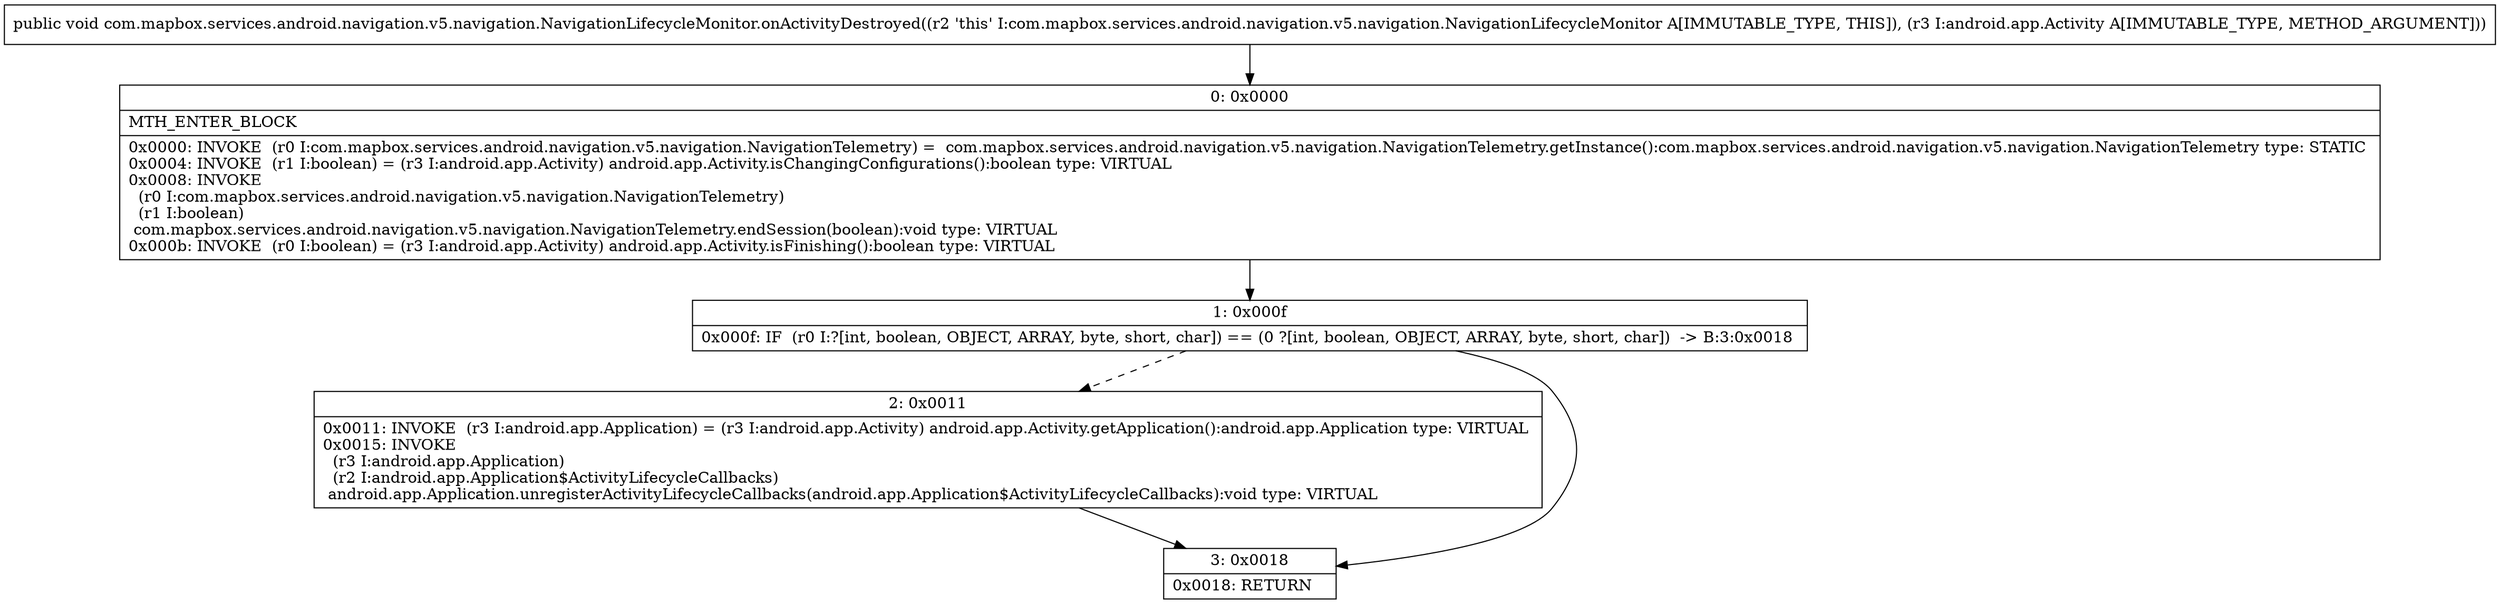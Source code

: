 digraph "CFG forcom.mapbox.services.android.navigation.v5.navigation.NavigationLifecycleMonitor.onActivityDestroyed(Landroid\/app\/Activity;)V" {
Node_0 [shape=record,label="{0\:\ 0x0000|MTH_ENTER_BLOCK\l|0x0000: INVOKE  (r0 I:com.mapbox.services.android.navigation.v5.navigation.NavigationTelemetry) =  com.mapbox.services.android.navigation.v5.navigation.NavigationTelemetry.getInstance():com.mapbox.services.android.navigation.v5.navigation.NavigationTelemetry type: STATIC \l0x0004: INVOKE  (r1 I:boolean) = (r3 I:android.app.Activity) android.app.Activity.isChangingConfigurations():boolean type: VIRTUAL \l0x0008: INVOKE  \l  (r0 I:com.mapbox.services.android.navigation.v5.navigation.NavigationTelemetry)\l  (r1 I:boolean)\l com.mapbox.services.android.navigation.v5.navigation.NavigationTelemetry.endSession(boolean):void type: VIRTUAL \l0x000b: INVOKE  (r0 I:boolean) = (r3 I:android.app.Activity) android.app.Activity.isFinishing():boolean type: VIRTUAL \l}"];
Node_1 [shape=record,label="{1\:\ 0x000f|0x000f: IF  (r0 I:?[int, boolean, OBJECT, ARRAY, byte, short, char]) == (0 ?[int, boolean, OBJECT, ARRAY, byte, short, char])  \-\> B:3:0x0018 \l}"];
Node_2 [shape=record,label="{2\:\ 0x0011|0x0011: INVOKE  (r3 I:android.app.Application) = (r3 I:android.app.Activity) android.app.Activity.getApplication():android.app.Application type: VIRTUAL \l0x0015: INVOKE  \l  (r3 I:android.app.Application)\l  (r2 I:android.app.Application$ActivityLifecycleCallbacks)\l android.app.Application.unregisterActivityLifecycleCallbacks(android.app.Application$ActivityLifecycleCallbacks):void type: VIRTUAL \l}"];
Node_3 [shape=record,label="{3\:\ 0x0018|0x0018: RETURN   \l}"];
MethodNode[shape=record,label="{public void com.mapbox.services.android.navigation.v5.navigation.NavigationLifecycleMonitor.onActivityDestroyed((r2 'this' I:com.mapbox.services.android.navigation.v5.navigation.NavigationLifecycleMonitor A[IMMUTABLE_TYPE, THIS]), (r3 I:android.app.Activity A[IMMUTABLE_TYPE, METHOD_ARGUMENT])) }"];
MethodNode -> Node_0;
Node_0 -> Node_1;
Node_1 -> Node_2[style=dashed];
Node_1 -> Node_3;
Node_2 -> Node_3;
}

